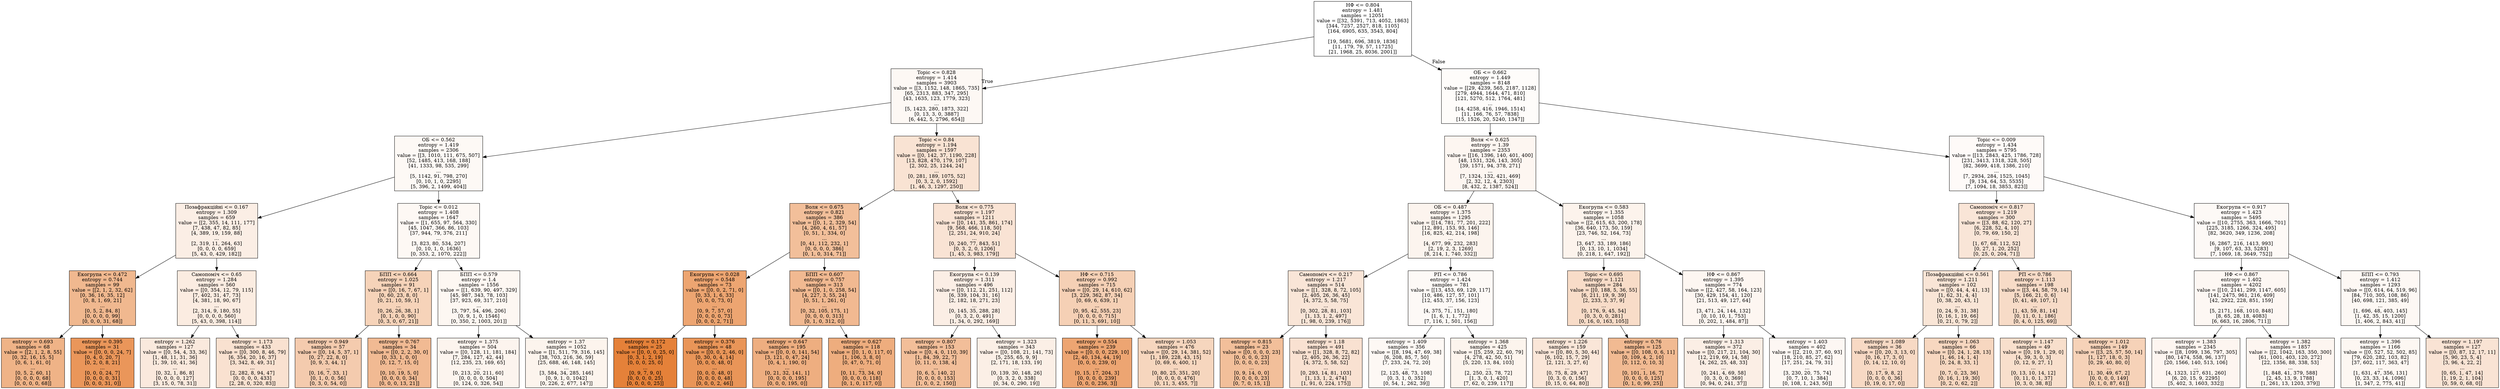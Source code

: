digraph Tree {
node [shape=box, style="filled", color="black"] ;
0 [label="НФ <= 0.804\nentropy = 1.481\nsamples = 12051\nvalue = [[32, 5391, 713, 4052, 1863]\n[344, 7257, 2527, 818, 1105]\n[164, 6905, 635, 3543, 804]\n...\n[19, 5681, 696, 3819, 1836]\n[11, 179, 79, 57, 11725]\n[21, 1968, 25, 8036, 2001]]", fillcolor="#e5813900"] ;
1 [label="Topic <= 0.828\nentropy = 1.414\nsamples = 3903\nvalue = [[3, 1152, 148, 1865, 735]\n[65, 2313, 883, 347, 295]\n[43, 1635, 123, 1779, 323]\n...\n[5, 1423, 280, 1873, 322]\n[0, 13, 3, 0, 3887]\n[6, 442, 5, 2796, 654]]", fillcolor="#e581390d"] ;
0 -> 1 [labeldistance=2.5, labelangle=45, headlabel="True"] ;
2 [label="ОБ <= 0.562\nentropy = 1.419\nsamples = 2306\nvalue = [[3, 1010, 111, 675, 507]\n[52, 1485, 413, 168, 188]\n[41, 1333, 98, 535, 299]\n...\n[5, 1142, 91, 798, 270]\n[0, 10, 1, 0, 2295]\n[5, 396, 2, 1499, 404]]", fillcolor="#e581390c"] ;
1 -> 2 ;
3 [label="Позафракційні <= 0.167\nentropy = 1.309\nsamples = 659\nvalue = [[2, 355, 14, 111, 177]\n[7, 438, 47, 82, 85]\n[4, 389, 19, 159, 88]\n...\n[2, 319, 11, 264, 63]\n[0, 0, 0, 0, 659]\n[5, 43, 0, 429, 182]]", fillcolor="#e5813921"] ;
2 -> 3 ;
4 [label="Екогрупа <= 0.472\nentropy = 0.744\nsamples = 99\nvalue = [[2, 1, 2, 32, 62]\n[0, 36, 16, 35, 12]\n[0, 8, 1, 69, 21]\n...\n[0, 5, 2, 84, 8]\n[0, 0, 0, 0, 99]\n[0, 0, 0, 31, 68]]", fillcolor="#e5813990"] ;
3 -> 4 ;
5 [label="entropy = 0.693\nsamples = 68\nvalue = [[2, 1, 2, 8, 55]\n[0, 32, 16, 15, 5]\n[0, 6, 1, 61, 0]\n...\n[0, 5, 2, 60, 1]\n[0, 0, 0, 0, 68]\n[0, 0, 0, 0, 68]]", fillcolor="#e581399a"] ;
4 -> 5 ;
6 [label="entropy = 0.395\nsamples = 31\nvalue = [[0, 0, 0, 24, 7]\n[0, 4, 0, 20, 7]\n[0, 2, 0, 8, 21]\n...\n[0, 0, 0, 24, 7]\n[0, 0, 0, 0, 31]\n[0, 0, 0, 31, 0]]", fillcolor="#e58139d4"] ;
4 -> 6 ;
7 [label="Самопоміч <= 0.65\nentropy = 1.284\nsamples = 560\nvalue = [[0, 354, 12, 79, 115]\n[7, 402, 31, 47, 73]\n[4, 381, 18, 90, 67]\n...\n[2, 314, 9, 180, 55]\n[0, 0, 0, 0, 560]\n[5, 43, 0, 398, 114]]", fillcolor="#e5813926"] ;
3 -> 7 ;
8 [label="entropy = 1.262\nsamples = 127\nvalue = [[0, 54, 4, 33, 36]\n[1, 48, 11, 31, 36]\n[1, 39, 10, 41, 36]\n...\n[0, 32, 1, 86, 8]\n[0, 0, 0, 0, 127]\n[3, 15, 0, 78, 31]]", fillcolor="#e581392b"] ;
7 -> 8 ;
9 [label="entropy = 1.173\nsamples = 433\nvalue = [[0, 300, 8, 46, 79]\n[6, 354, 20, 16, 37]\n[3, 342, 8, 49, 31]\n...\n[2, 282, 8, 94, 47]\n[0, 0, 0, 0, 433]\n[2, 28, 0, 320, 83]]", fillcolor="#e581393c"] ;
7 -> 9 ;
10 [label="Topic <= 0.012\nentropy = 1.408\nsamples = 1647\nvalue = [[1, 655, 97, 564, 330]\n[45, 1047, 366, 86, 103]\n[37, 944, 79, 376, 211]\n...\n[3, 823, 80, 534, 207]\n[0, 10, 1, 0, 1636]\n[0, 353, 2, 1070, 222]]", fillcolor="#e581390e"] ;
2 -> 10 ;
11 [label="БПП <= 0.664\nentropy = 1.025\nsamples = 91\nvalue = [[0, 16, 7, 67, 1]\n[0, 60, 23, 8, 0]\n[0, 21, 10, 59, 1]\n...\n[0, 26, 26, 38, 1]\n[0, 1, 0, 0, 90]\n[0, 3, 0, 67, 21]]", fillcolor="#e5813959"] ;
10 -> 11 ;
12 [label="entropy = 0.949\nsamples = 57\nvalue = [[0, 14, 5, 37, 1]\n[0, 27, 22, 8, 0]\n[0, 9, 3, 44, 1]\n...\n[0, 16, 7, 33, 1]\n[0, 1, 0, 0, 56]\n[0, 3, 0, 54, 0]]", fillcolor="#e5813968"] ;
11 -> 12 ;
13 [label="entropy = 0.767\nsamples = 34\nvalue = [[0, 2, 2, 30, 0]\n[0, 33, 1, 0, 0]\n[0, 12, 7, 15, 0]\n...\n[0, 10, 19, 5, 0]\n[0, 0, 0, 0, 34]\n[0, 0, 0, 13, 21]]", fillcolor="#e581398b"] ;
11 -> 13 ;
14 [label="БПП <= 0.579\nentropy = 1.4\nsamples = 1556\nvalue = [[1, 639, 90, 497, 329]\n[45, 987, 343, 78, 103]\n[37, 923, 69, 317, 210]\n...\n[3, 797, 54, 496, 206]\n[0, 9, 1, 0, 1546]\n[0, 350, 2, 1003, 201]]", fillcolor="#e5813910"] ;
10 -> 14 ;
15 [label="entropy = 1.375\nsamples = 504\nvalue = [[0, 128, 11, 181, 184]\n[7, 284, 127, 42, 44]\n[12, 235, 23, 169, 65]\n...\n[0, 213, 20, 211, 60]\n[0, 0, 0, 0, 504]\n[0, 124, 0, 326, 54]]", fillcolor="#e5813915"] ;
14 -> 15 ;
16 [label="entropy = 1.37\nsamples = 1052\nvalue = [[1, 511, 79, 316, 145]\n[38, 703, 216, 36, 59]\n[25, 688, 46, 148, 145]\n...\n[3, 584, 34, 285, 146]\n[0, 9, 1, 0, 1042]\n[0, 226, 2, 677, 147]]", fillcolor="#e5813916"] ;
14 -> 16 ;
17 [label="Topic <= 0.84\nentropy = 1.194\nsamples = 1597\nvalue = [[0, 142, 37, 1190, 228]\n[13, 828, 470, 179, 107]\n[2, 302, 25, 1244, 24]\n...\n[0, 281, 189, 1075, 52]\n[0, 3, 2, 0, 1592]\n[1, 46, 3, 1297, 250]]", fillcolor="#e5813938"] ;
1 -> 17 ;
18 [label="Воля <= 0.675\nentropy = 0.821\nsamples = 386\nvalue = [[0, 1, 2, 329, 54]\n[4, 260, 4, 61, 57]\n[0, 51, 1, 334, 0]\n...\n[0, 41, 112, 232, 1]\n[0, 0, 0, 0, 386]\n[0, 1, 0, 314, 71]]", fillcolor="#e5813981"] ;
17 -> 18 ;
19 [label="Екогрупа <= 0.028\nentropy = 0.548\nsamples = 73\nvalue = [[0, 0, 2, 71, 0]\n[0, 33, 1, 6, 33]\n[0, 0, 0, 73, 0]\n...\n[0, 9, 7, 57, 0]\n[0, 0, 0, 0, 73]\n[0, 0, 0, 2, 71]]", fillcolor="#e58139b6"] ;
18 -> 19 ;
20 [label="entropy = 0.172\nsamples = 25\nvalue = [[0, 0, 0, 25, 0]\n[0, 3, 1, 2, 19]\n[0, 0, 0, 25, 0]\n...\n[0, 9, 7, 9, 0]\n[0, 0, 0, 0, 25]\n[0, 0, 0, 0, 25]]", fillcolor="#e58139ff"] ;
19 -> 20 ;
21 [label="entropy = 0.376\nsamples = 48\nvalue = [[0, 0, 2, 46, 0]\n[0, 30, 0, 4, 14]\n[0, 0, 0, 48, 0]\n...\n[0, 0, 0, 48, 0]\n[0, 0, 0, 0, 48]\n[0, 0, 0, 2, 46]]", fillcolor="#e58139d7"] ;
19 -> 21 ;
22 [label="БПП <= 0.607\nentropy = 0.757\nsamples = 313\nvalue = [[0, 1, 0, 258, 54]\n[4, 227, 3, 55, 24]\n[0, 51, 1, 261, 0]\n...\n[0, 32, 105, 175, 1]\n[0, 0, 0, 0, 313]\n[0, 1, 0, 312, 0]]", fillcolor="#e581398d"] ;
18 -> 22 ;
23 [label="entropy = 0.647\nsamples = 195\nvalue = [[0, 0, 0, 141, 54]\n[3, 121, 0, 47, 24]\n[0, 4, 1, 190, 0]\n...\n[0, 21, 32, 141, 1]\n[0, 0, 0, 0, 195]\n[0, 0, 0, 195, 0]]", fillcolor="#e58139a3"] ;
22 -> 23 ;
24 [label="entropy = 0.627\nsamples = 118\nvalue = [[0, 1, 0, 117, 0]\n[1, 106, 3, 8, 0]\n[0, 47, 0, 71, 0]\n...\n[0, 11, 73, 34, 0]\n[0, 0, 0, 0, 118]\n[0, 1, 0, 117, 0]]", fillcolor="#e58139a6"] ;
22 -> 24 ;
25 [label="Воля <= 0.775\nentropy = 1.197\nsamples = 1211\nvalue = [[0, 141, 35, 861, 174]\n[9, 568, 466, 118, 50]\n[2, 251, 24, 910, 24]\n...\n[0, 240, 77, 843, 51]\n[0, 3, 2, 0, 1206]\n[1, 45, 3, 983, 179]]", fillcolor="#e5813937"] ;
17 -> 25 ;
26 [label="Екогрупа <= 0.139\nentropy = 1.311\nsamples = 496\nvalue = [[0, 112, 21, 251, 112]\n[6, 339, 104, 31, 16]\n[2, 182, 18, 271, 23]\n...\n[0, 145, 35, 288, 28]\n[0, 3, 2, 0, 491]\n[1, 34, 0, 292, 169]]", fillcolor="#e5813921"] ;
25 -> 26 ;
27 [label="entropy = 0.807\nsamples = 153\nvalue = [[0, 4, 0, 110, 39]\n[1, 84, 39, 22, 7]\n[0, 11, 0, 138, 4]\n...\n[0, 6, 5, 140, 2]\n[0, 0, 0, 0, 153]\n[1, 0, 0, 2, 150]]", fillcolor="#e5813983"] ;
26 -> 27 ;
28 [label="entropy = 1.323\nsamples = 343\nvalue = [[0, 108, 21, 141, 73]\n[5, 255, 65, 9, 9]\n[2, 171, 18, 133, 19]\n...\n[0, 139, 30, 148, 26]\n[0, 3, 2, 0, 338]\n[0, 34, 0, 290, 19]]", fillcolor="#e581391f"] ;
26 -> 28 ;
29 [label="НФ <= 0.715\nentropy = 0.992\nsamples = 715\nvalue = [[0, 29, 14, 610, 62]\n[3, 229, 362, 87, 34]\n[0, 69, 6, 639, 1]\n...\n[0, 95, 42, 555, 23]\n[0, 0, 0, 0, 715]\n[0, 11, 3, 691, 10]]", fillcolor="#e581395f"] ;
25 -> 29 ;
30 [label="entropy = 0.554\nsamples = 239\nvalue = [[0, 0, 0, 229, 10]\n[2, 40, 134, 44, 19]\n[0, 0, 0, 239, 0]\n...\n[0, 15, 17, 204, 3]\n[0, 0, 0, 0, 239]\n[0, 0, 0, 236, 3]]", fillcolor="#e58139b5"] ;
29 -> 30 ;
31 [label="entropy = 1.053\nsamples = 476\nvalue = [[0, 29, 14, 381, 52]\n[1, 189, 228, 43, 15]\n[0, 69, 6, 400, 1]\n...\n[0, 80, 25, 351, 20]\n[0, 0, 0, 0, 476]\n[0, 11, 3, 455, 7]]", fillcolor="#e5813953"] ;
29 -> 31 ;
32 [label="ОБ <= 0.662\nentropy = 1.449\nsamples = 8148\nvalue = [[29, 4239, 565, 2187, 1128]\n[279, 4944, 1644, 471, 810]\n[121, 5270, 512, 1764, 481]\n...\n[14, 4258, 416, 1946, 1514]\n[11, 166, 76, 57, 7838]\n[15, 1526, 20, 5240, 1347]]", fillcolor="#e5813906"] ;
0 -> 32 [labeldistance=2.5, labelangle=-45, headlabel="False"] ;
33 [label="Воля <= 0.625\nentropy = 1.39\nsamples = 2353\nvalue = [[16, 1396, 140, 401, 400]\n[48, 1531, 326, 143, 305]\n[39, 1571, 94, 378, 271]\n...\n[7, 1324, 132, 421, 469]\n[2, 32, 12, 4, 2303]\n[8, 432, 2, 1387, 524]]", fillcolor="#e5813912"] ;
32 -> 33 ;
34 [label="ОБ <= 0.487\nentropy = 1.375\nsamples = 1295\nvalue = [[14, 781, 77, 201, 222]\n[12, 891, 153, 93, 146]\n[16, 825, 42, 214, 198]\n...\n[4, 677, 99, 232, 283]\n[2, 19, 2, 3, 1269]\n[8, 214, 1, 740, 332]]", fillcolor="#e5813915"] ;
33 -> 34 ;
35 [label="Самопоміч <= 0.217\nentropy = 1.217\nsamples = 514\nvalue = [[1, 328, 8, 72, 105]\n[2, 405, 26, 36, 45]\n[4, 372, 5, 58, 75]\n...\n[0, 302, 28, 81, 103]\n[1, 13, 1, 2, 497]\n[1, 98, 0, 239, 176]]", fillcolor="#e5813933"] ;
34 -> 35 ;
36 [label="entropy = 0.815\nsamples = 23\nvalue = [[0, 0, 0, 0, 23]\n[0, 0, 0, 0, 23]\n[0, 0, 0, 0, 23]\n...\n[0, 9, 14, 0, 0]\n[0, 0, 0, 0, 23]\n[0, 7, 0, 15, 1]]", fillcolor="#e5813982"] ;
35 -> 36 ;
37 [label="entropy = 1.18\nsamples = 491\nvalue = [[1, 328, 8, 72, 82]\n[2, 405, 26, 36, 22]\n[4, 372, 5, 58, 52]\n...\n[0, 293, 14, 81, 103]\n[1, 13, 1, 2, 474]\n[1, 91, 0, 224, 175]]", fillcolor="#e581393b"] ;
35 -> 37 ;
38 [label="РП <= 0.786\nentropy = 1.424\nsamples = 781\nvalue = [[13, 453, 69, 129, 117]\n[10, 486, 127, 57, 101]\n[12, 453, 37, 156, 123]\n...\n[4, 375, 71, 151, 180]\n[1, 6, 1, 1, 772]\n[7, 116, 1, 501, 156]]", fillcolor="#e581390b"] ;
34 -> 38 ;
39 [label="entropy = 1.409\nsamples = 356\nvalue = [[8, 194, 47, 69, 38]\n[6, 208, 85, 7, 50]\n[7, 233, 24, 72, 20]\n...\n[2, 125, 48, 73, 108]\n[0, 3, 1, 0, 352]\n[0, 54, 1, 262, 39]]", fillcolor="#e581390e"] ;
38 -> 39 ;
40 [label="entropy = 1.368\nsamples = 425\nvalue = [[5, 259, 22, 60, 79]\n[4, 278, 42, 50, 51]\n[5, 220, 13, 84, 103]\n...\n[2, 250, 23, 78, 72]\n[1, 3, 0, 1, 420]\n[7, 62, 0, 239, 117]]", fillcolor="#e5813916"] ;
38 -> 40 ;
41 [label="Екогрупа <= 0.583\nentropy = 1.355\nsamples = 1058\nvalue = [[2, 615, 63, 200, 178]\n[36, 640, 173, 50, 159]\n[23, 746, 52, 164, 73]\n...\n[3, 647, 33, 189, 186]\n[0, 13, 10, 1, 1034]\n[0, 218, 1, 647, 192]]", fillcolor="#e5813918"] ;
33 -> 41 ;
42 [label="Topic <= 0.695\nentropy = 1.121\nsamples = 284\nvalue = [[0, 188, 5, 36, 55]\n[6, 211, 19, 9, 39]\n[2, 233, 3, 37, 9]\n...\n[0, 176, 9, 45, 54]\n[0, 3, 0, 0, 281]\n[0, 16, 0, 163, 105]]", fillcolor="#e5813946"] ;
41 -> 42 ;
43 [label="entropy = 1.226\nsamples = 159\nvalue = [[0, 80, 5, 30, 44]\n[6, 102, 15, 7, 29]\n[2, 121, 3, 27, 6]\n...\n[0, 75, 8, 29, 47]\n[0, 3, 0, 0, 156]\n[0, 15, 0, 64, 80]]", fillcolor="#e5813932"] ;
42 -> 43 ;
44 [label="entropy = 0.76\nsamples = 125\nvalue = [[0, 108, 0, 6, 11]\n[0, 109, 4, 2, 10]\n[0, 112, 0, 10, 3]\n...\n[0, 101, 1, 16, 7]\n[0, 0, 0, 0, 125]\n[0, 1, 0, 99, 25]]", fillcolor="#e581398c"] ;
42 -> 44 ;
45 [label="НФ <= 0.867\nentropy = 1.395\nsamples = 774\nvalue = [[2, 427, 58, 164, 123]\n[30, 429, 154, 41, 120]\n[21, 513, 49, 127, 64]\n...\n[3, 471, 24, 144, 132]\n[0, 10, 10, 1, 753]\n[0, 202, 1, 484, 87]]", fillcolor="#e5813911"] ;
41 -> 45 ;
46 [label="entropy = 1.313\nsamples = 372\nvalue = [[0, 217, 21, 104, 30]\n[12, 219, 69, 14, 58]\n[4, 262, 25, 48, 33]\n...\n[0, 241, 4, 69, 58]\n[0, 3, 0, 0, 369]\n[0, 94, 0, 241, 37]]", fillcolor="#e5813921"] ;
45 -> 46 ;
47 [label="entropy = 1.403\nsamples = 402\nvalue = [[2, 210, 37, 60, 93]\n[18, 210, 85, 27, 62]\n[17, 251, 24, 79, 31]\n...\n[3, 230, 20, 75, 74]\n[0, 7, 10, 1, 384]\n[0, 108, 1, 243, 50]]", fillcolor="#e581390f"] ;
45 -> 47 ;
48 [label="Topic <= 0.009\nentropy = 1.434\nsamples = 5795\nvalue = [[13, 2843, 425, 1786, 728]\n[231, 3413, 1318, 328, 505]\n[82, 3699, 418, 1386, 210]\n...\n[7, 2934, 284, 1525, 1045]\n[9, 134, 64, 53, 5535]\n[7, 1094, 18, 3853, 823]]", fillcolor="#e5813909"] ;
32 -> 48 ;
49 [label="Самопоміч <= 0.817\nentropy = 1.219\nsamples = 300\nvalue = [[3, 88, 62, 120, 27]\n[6, 228, 52, 4, 10]\n[0, 79, 69, 150, 2]\n...\n[1, 67, 68, 112, 52]\n[0, 27, 1, 20, 252]\n[0, 25, 0, 204, 71]]", fillcolor="#e5813933"] ;
48 -> 49 ;
50 [label="Позафракційні <= 0.561\nentropy = 1.211\nsamples = 102\nvalue = [[0, 44, 4, 41, 13]\n[1, 62, 31, 4, 4]\n[0, 38, 20, 43, 1]\n...\n[0, 24, 9, 31, 38]\n[0, 16, 1, 19, 66]\n[0, 21, 0, 79, 2]]", fillcolor="#e5813934"] ;
49 -> 50 ;
51 [label="entropy = 1.089\nsamples = 36\nvalue = [[0, 20, 3, 13, 0]\n[0, 16, 17, 3, 0]\n[0, 14, 12, 10, 0]\n...\n[0, 17, 9, 8, 2]\n[0, 0, 0, 0, 36]\n[0, 19, 0, 17, 0]]", fillcolor="#e581394c"] ;
50 -> 51 ;
52 [label="entropy = 1.063\nsamples = 66\nvalue = [[0, 24, 1, 28, 13]\n[1, 46, 14, 1, 4]\n[0, 24, 8, 33, 1]\n...\n[0, 7, 0, 23, 36]\n[0, 16, 1, 19, 30]\n[0, 2, 0, 62, 2]]", fillcolor="#e5813951"] ;
50 -> 52 ;
53 [label="РП <= 0.786\nentropy = 1.113\nsamples = 198\nvalue = [[3, 44, 58, 79, 14]\n[5, 166, 21, 0, 6]\n[0, 41, 49, 107, 1]\n...\n[1, 43, 59, 81, 14]\n[0, 11, 0, 1, 186]\n[0, 4, 0, 125, 69]]", fillcolor="#e5813948"] ;
49 -> 53 ;
54 [label="entropy = 1.147\nsamples = 49\nvalue = [[0, 19, 1, 29, 0]\n[4, 39, 3, 0, 3]\n[0, 12, 9, 27, 1]\n...\n[0, 13, 10, 14, 12]\n[0, 11, 0, 1, 37]\n[0, 3, 0, 38, 8]]", fillcolor="#e5813941"] ;
53 -> 54 ;
55 [label="entropy = 1.012\nsamples = 149\nvalue = [[3, 25, 57, 50, 14]\n[1, 127, 18, 0, 3]\n[0, 29, 40, 80, 0]\n...\n[1, 30, 49, 67, 2]\n[0, 0, 0, 0, 149]\n[0, 1, 0, 87, 61]]", fillcolor="#e581395b"] ;
53 -> 55 ;
56 [label="Екогрупа <= 0.917\nentropy = 1.423\nsamples = 5495\nvalue = [[10, 2755, 363, 1666, 701]\n[225, 3185, 1266, 324, 495]\n[82, 3620, 349, 1236, 208]\n...\n[6, 2867, 216, 1413, 993]\n[9, 107, 63, 33, 5283]\n[7, 1069, 18, 3649, 752]]", fillcolor="#e581390b"] ;
48 -> 56 ;
57 [label="НФ <= 0.867\nentropy = 1.402\nsamples = 4202\nvalue = [[10, 2141, 299, 1147, 605]\n[141, 2475, 961, 216, 409]\n[42, 2922, 228, 851, 159]\n...\n[5, 2171, 168, 1010, 848]\n[8, 65, 28, 18, 4083]\n[6, 663, 16, 2806, 711]]", fillcolor="#e581390f"] ;
56 -> 57 ;
58 [label="entropy = 1.383\nsamples = 2345\nvalue = [[8, 1099, 136, 797, 305]\n[80, 1474, 558, 96, 137]\n[20, 1566, 140, 513, 106]\n...\n[4, 1323, 127, 631, 260]\n[6, 20, 15, 9, 2295]\n[5, 402, 3, 1603, 332]]", fillcolor="#e5813913"] ;
57 -> 58 ;
59 [label="entropy = 1.382\nsamples = 1857\nvalue = [[2, 1042, 163, 350, 300]\n[61, 1001, 403, 120, 272]\n[22, 1356, 88, 338, 53]\n...\n[1, 848, 41, 379, 588]\n[2, 45, 13, 9, 1788]\n[1, 261, 13, 1203, 379]]", fillcolor="#e5813913"] ;
57 -> 59 ;
60 [label="БПП <= 0.793\nentropy = 1.412\nsamples = 1293\nvalue = [[0, 614, 64, 519, 96]\n[84, 710, 305, 108, 86]\n[40, 698, 121, 385, 49]\n...\n[1, 696, 48, 403, 145]\n[1, 42, 35, 15, 1200]\n[1, 406, 2, 843, 41]]", fillcolor="#e581390d"] ;
56 -> 60 ;
61 [label="entropy = 1.396\nsamples = 1166\nvalue = [[0, 527, 52, 502, 85]\n[79, 620, 282, 103, 82]\n[37, 602, 117, 363, 47]\n...\n[1, 631, 47, 356, 131]\n[0, 23, 33, 14, 1096]\n[1, 347, 2, 775, 41]]", fillcolor="#e5813910"] ;
60 -> 61 ;
62 [label="entropy = 1.197\nsamples = 127\nvalue = [[0, 87, 12, 17, 11]\n[5, 90, 23, 5, 4]\n[3, 96, 4, 22, 2]\n...\n[0, 65, 1, 47, 14]\n[1, 19, 2, 1, 104]\n[0, 59, 0, 68, 0]]", fillcolor="#e5813937"] ;
60 -> 62 ;
}